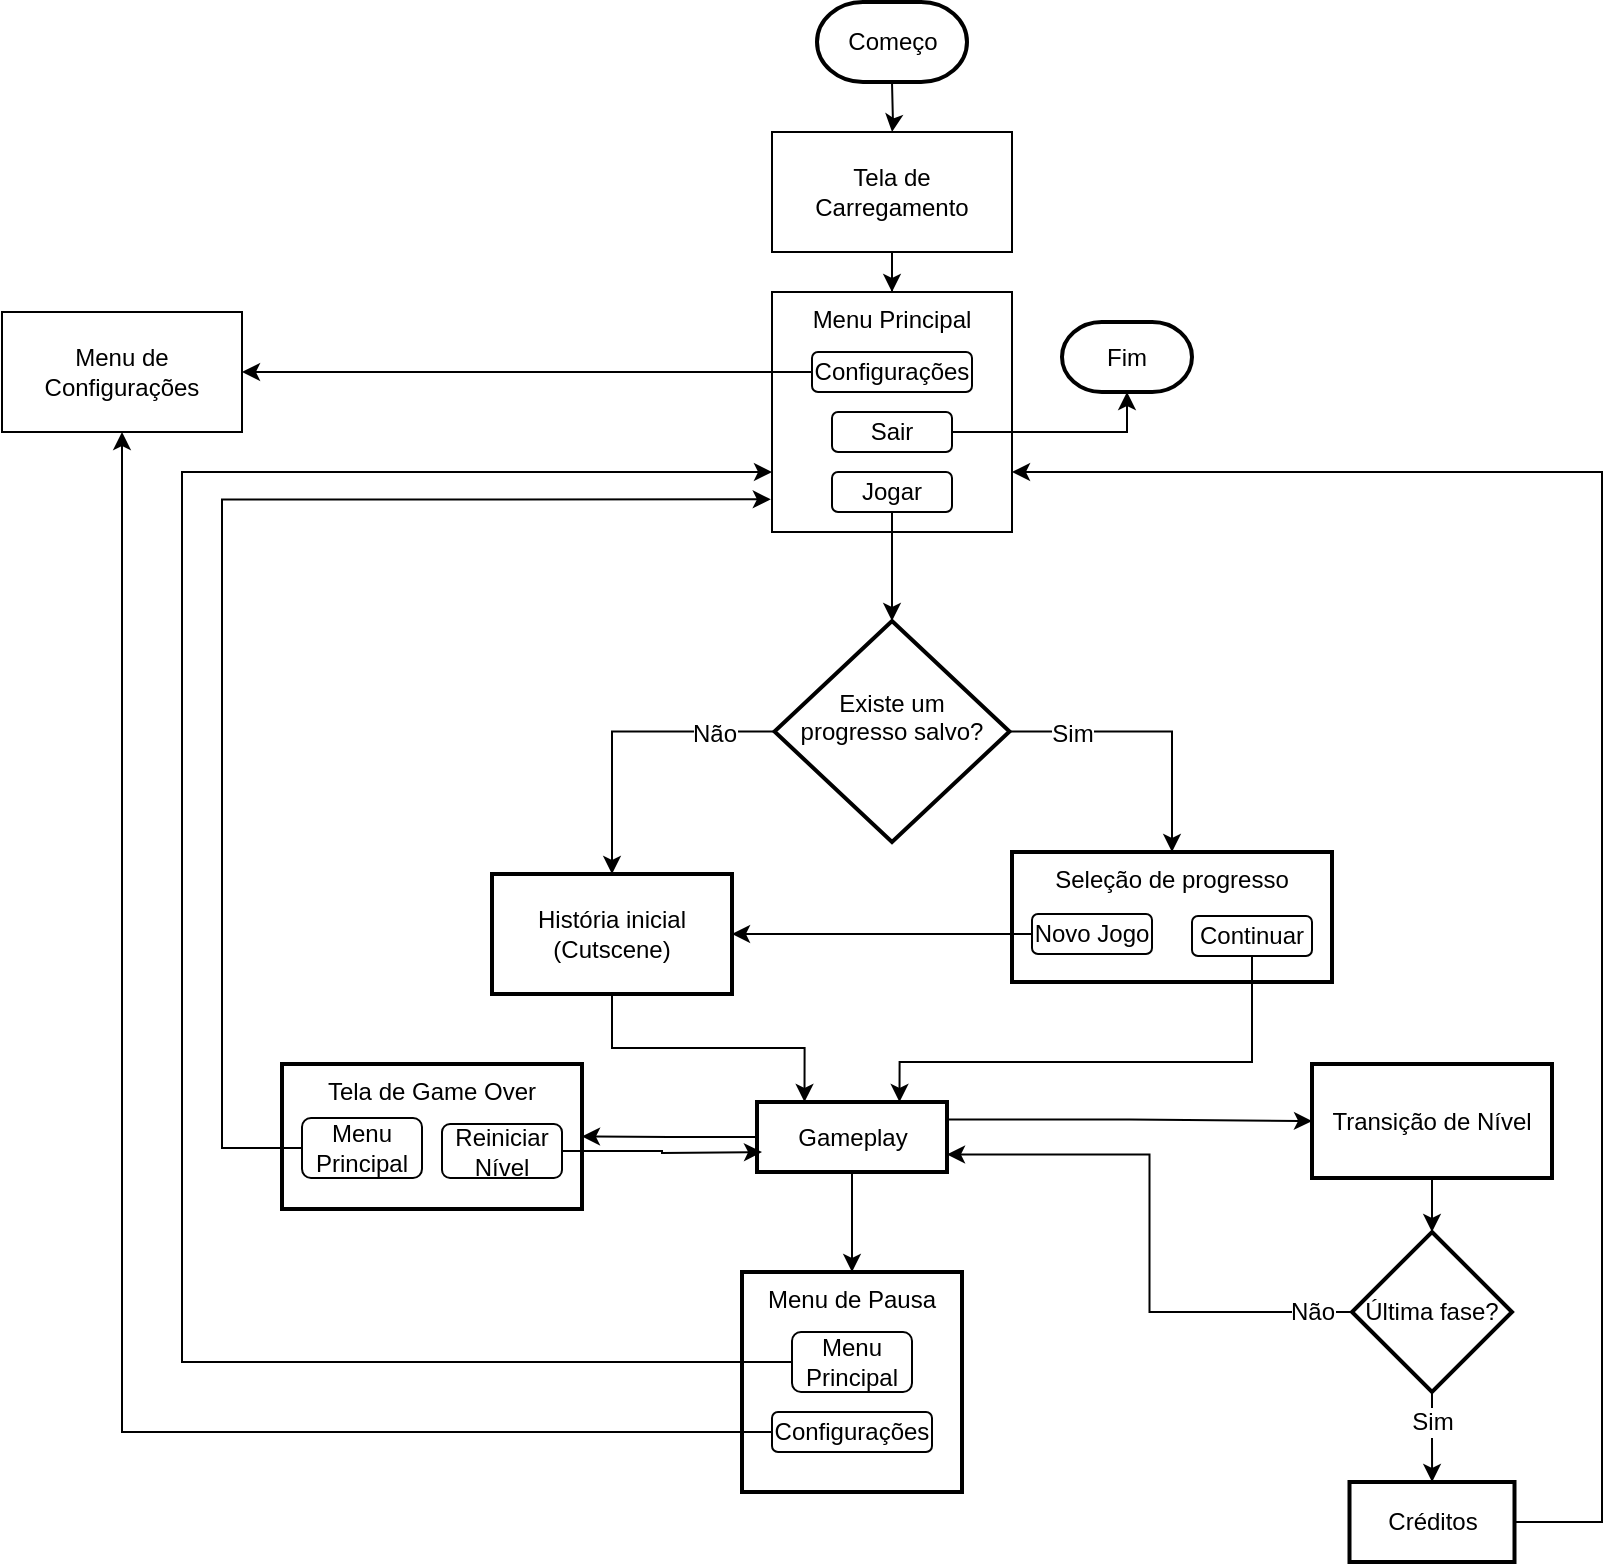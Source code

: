 <mxfile version="21.1.8" type="github">
  <diagram name="Page-1" id="edf60f1a-56cd-e834-aa8a-f176f3a09ee4">
    <mxGraphModel dx="880" dy="1334" grid="1" gridSize="10" guides="1" tooltips="1" connect="1" arrows="1" fold="1" page="1" pageScale="1" pageWidth="1100" pageHeight="850" background="none" math="0" shadow="0">
      <root>
        <mxCell id="0" />
        <mxCell id="1" parent="0" />
        <mxCell id="S8WDqnkBkGO98f3OhSrV-5" value="" style="edgeStyle=orthogonalEdgeStyle;rounded=0;orthogonalLoop=1;jettySize=auto;html=1;" parent="1" target="S8WDqnkBkGO98f3OhSrV-4" edge="1">
          <mxGeometry relative="1" as="geometry">
            <mxPoint x="475" y="-770" as="sourcePoint" />
          </mxGeometry>
        </mxCell>
        <mxCell id="S8WDqnkBkGO98f3OhSrV-7" value="" style="edgeStyle=orthogonalEdgeStyle;rounded=0;orthogonalLoop=1;jettySize=auto;html=1;" parent="1" source="S8WDqnkBkGO98f3OhSrV-4" target="S8WDqnkBkGO98f3OhSrV-6" edge="1">
          <mxGeometry relative="1" as="geometry" />
        </mxCell>
        <mxCell id="S8WDqnkBkGO98f3OhSrV-4" value="Tela de Carregamento" style="rounded=0;whiteSpace=wrap;html=1;" parent="1" vertex="1">
          <mxGeometry x="415" y="-745" width="120" height="60" as="geometry" />
        </mxCell>
        <mxCell id="S8WDqnkBkGO98f3OhSrV-6" value="Menu Principal" style="rounded=0;whiteSpace=wrap;html=1;verticalAlign=top;fillColor=default;" parent="1" vertex="1">
          <mxGeometry x="415" y="-665" width="120" height="120" as="geometry" />
        </mxCell>
        <mxCell id="S8WDqnkBkGO98f3OhSrV-17" style="edgeStyle=orthogonalEdgeStyle;rounded=0;orthogonalLoop=1;jettySize=auto;html=1;entryX=0.5;entryY=0;entryDx=0;entryDy=0;entryPerimeter=0;" parent="1" source="S8WDqnkBkGO98f3OhSrV-8" target="S8WDqnkBkGO98f3OhSrV-18" edge="1">
          <mxGeometry relative="1" as="geometry">
            <mxPoint x="445" y="-495" as="targetPoint" />
            <Array as="points">
              <mxPoint x="475" y="-545" />
              <mxPoint x="475" y="-545" />
            </Array>
          </mxGeometry>
        </mxCell>
        <mxCell id="S8WDqnkBkGO98f3OhSrV-8" value="Jogar" style="rounded=1;whiteSpace=wrap;html=1;fillColor=default;" parent="1" vertex="1">
          <mxGeometry x="445" y="-575" width="60" height="20" as="geometry" />
        </mxCell>
        <mxCell id="h2WWq8Q2pXcpi4Bdfpb9-2" style="edgeStyle=orthogonalEdgeStyle;rounded=0;orthogonalLoop=1;jettySize=auto;html=1;" parent="1" source="S8WDqnkBkGO98f3OhSrV-10" target="h2WWq8Q2pXcpi4Bdfpb9-1" edge="1">
          <mxGeometry relative="1" as="geometry" />
        </mxCell>
        <mxCell id="S8WDqnkBkGO98f3OhSrV-10" value="Configurações" style="rounded=1;whiteSpace=wrap;html=1;fillColor=default;gradientColor=none;" parent="1" vertex="1">
          <mxGeometry x="435" y="-635" width="80" height="20" as="geometry" />
        </mxCell>
        <mxCell id="h2WWq8Q2pXcpi4Bdfpb9-35" style="edgeStyle=orthogonalEdgeStyle;rounded=0;orthogonalLoop=1;jettySize=auto;html=1;entryX=0.5;entryY=1;entryDx=0;entryDy=0;entryPerimeter=0;" parent="1" source="S8WDqnkBkGO98f3OhSrV-11" target="7k2TqzNp62jL0nMHmFQJ-15" edge="1">
          <mxGeometry relative="1" as="geometry">
            <mxPoint x="590" y="-615" as="targetPoint" />
          </mxGeometry>
        </mxCell>
        <mxCell id="S8WDqnkBkGO98f3OhSrV-11" value="Sair" style="rounded=1;whiteSpace=wrap;html=1;fillColor=default;" parent="1" vertex="1">
          <mxGeometry x="445" y="-605" width="60" height="20" as="geometry" />
        </mxCell>
        <mxCell id="S8WDqnkBkGO98f3OhSrV-20" value="" style="edgeStyle=orthogonalEdgeStyle;rounded=0;orthogonalLoop=1;jettySize=auto;html=1;entryX=0.5;entryY=0;entryDx=0;entryDy=0;" parent="1" source="S8WDqnkBkGO98f3OhSrV-18" target="S8WDqnkBkGO98f3OhSrV-19" edge="1">
          <mxGeometry relative="1" as="geometry" />
        </mxCell>
        <mxCell id="S8WDqnkBkGO98f3OhSrV-22" value="" style="edgeStyle=orthogonalEdgeStyle;rounded=0;orthogonalLoop=1;jettySize=auto;html=1;entryX=0.5;entryY=0;entryDx=0;entryDy=0;exitX=1;exitY=0.5;exitDx=0;exitDy=0;exitPerimeter=0;" parent="1" source="S8WDqnkBkGO98f3OhSrV-18" target="S8WDqnkBkGO98f3OhSrV-21" edge="1">
          <mxGeometry relative="1" as="geometry" />
        </mxCell>
        <mxCell id="S8WDqnkBkGO98f3OhSrV-18" value="Existe um progresso salvo?&lt;br&gt;­" style="strokeWidth=2;html=1;shape=mxgraph.flowchart.decision;whiteSpace=wrap;verticalAlign=middle;spacingLeft=8;spacingRight=8;" parent="1" vertex="1">
          <mxGeometry x="416.25" y="-500.5" width="117.5" height="110.5" as="geometry" />
        </mxCell>
        <mxCell id="S8WDqnkBkGO98f3OhSrV-27" value="" style="edgeStyle=orthogonalEdgeStyle;rounded=0;orthogonalLoop=1;jettySize=auto;html=1;exitX=0.5;exitY=1;exitDx=0;exitDy=0;entryX=0.25;entryY=0;entryDx=0;entryDy=0;" parent="1" source="S8WDqnkBkGO98f3OhSrV-19" target="S8WDqnkBkGO98f3OhSrV-26" edge="1">
          <mxGeometry relative="1" as="geometry" />
        </mxCell>
        <mxCell id="S8WDqnkBkGO98f3OhSrV-19" value="História inicial (Cutscene)" style="whiteSpace=wrap;html=1;strokeWidth=2;" parent="1" vertex="1">
          <mxGeometry x="275" y="-374" width="120" height="60" as="geometry" />
        </mxCell>
        <mxCell id="S8WDqnkBkGO98f3OhSrV-21" value="Seleção de progresso" style="whiteSpace=wrap;html=1;strokeWidth=2;verticalAlign=top;" parent="1" vertex="1">
          <mxGeometry x="535" y="-385" width="160" height="65" as="geometry" />
        </mxCell>
        <mxCell id="S8WDqnkBkGO98f3OhSrV-24" style="edgeStyle=orthogonalEdgeStyle;rounded=0;orthogonalLoop=1;jettySize=auto;html=1;entryX=1;entryY=0.5;entryDx=0;entryDy=0;" parent="1" source="S8WDqnkBkGO98f3OhSrV-23" target="S8WDqnkBkGO98f3OhSrV-19" edge="1">
          <mxGeometry relative="1" as="geometry" />
        </mxCell>
        <mxCell id="S8WDqnkBkGO98f3OhSrV-23" value="Novo Jogo" style="rounded=1;whiteSpace=wrap;html=1;fillColor=default;" parent="1" vertex="1">
          <mxGeometry x="545" y="-354" width="60" height="20" as="geometry" />
        </mxCell>
        <mxCell id="h2WWq8Q2pXcpi4Bdfpb9-42" style="edgeStyle=orthogonalEdgeStyle;rounded=0;orthogonalLoop=1;jettySize=auto;html=1;entryX=0.75;entryY=0;entryDx=0;entryDy=0;" parent="1" source="S8WDqnkBkGO98f3OhSrV-25" target="S8WDqnkBkGO98f3OhSrV-26" edge="1">
          <mxGeometry relative="1" as="geometry">
            <Array as="points">
              <mxPoint x="655" y="-280" />
              <mxPoint x="479" y="-280" />
            </Array>
          </mxGeometry>
        </mxCell>
        <mxCell id="S8WDqnkBkGO98f3OhSrV-25" value="Continuar" style="rounded=1;whiteSpace=wrap;html=1;fillColor=default;" parent="1" vertex="1">
          <mxGeometry x="625" y="-353" width="60" height="20" as="geometry" />
        </mxCell>
        <mxCell id="h2WWq8Q2pXcpi4Bdfpb9-6" value="" style="edgeStyle=orthogonalEdgeStyle;rounded=0;orthogonalLoop=1;jettySize=auto;html=1;" parent="1" source="S8WDqnkBkGO98f3OhSrV-26" target="h2WWq8Q2pXcpi4Bdfpb9-5" edge="1">
          <mxGeometry relative="1" as="geometry" />
        </mxCell>
        <mxCell id="h2WWq8Q2pXcpi4Bdfpb9-22" style="edgeStyle=orthogonalEdgeStyle;rounded=0;orthogonalLoop=1;jettySize=auto;html=1;exitX=1;exitY=0.25;exitDx=0;exitDy=0;entryX=0;entryY=0.5;entryDx=0;entryDy=0;" parent="1" source="S8WDqnkBkGO98f3OhSrV-26" target="h2WWq8Q2pXcpi4Bdfpb9-16" edge="1">
          <mxGeometry relative="1" as="geometry">
            <mxPoint x="660" y="-250" as="targetPoint" />
          </mxGeometry>
        </mxCell>
        <mxCell id="7k2TqzNp62jL0nMHmFQJ-2" value="" style="edgeStyle=orthogonalEdgeStyle;rounded=0;orthogonalLoop=1;jettySize=auto;html=1;" edge="1" parent="1" source="S8WDqnkBkGO98f3OhSrV-26" target="7k2TqzNp62jL0nMHmFQJ-1">
          <mxGeometry relative="1" as="geometry" />
        </mxCell>
        <mxCell id="S8WDqnkBkGO98f3OhSrV-26" value="Gameplay" style="whiteSpace=wrap;html=1;strokeWidth=2;" parent="1" vertex="1">
          <mxGeometry x="407.5" y="-260" width="95" height="35" as="geometry" />
        </mxCell>
        <mxCell id="h2WWq8Q2pXcpi4Bdfpb9-1" value="Menu de Configurações" style="rounded=0;whiteSpace=wrap;html=1;" parent="1" vertex="1">
          <mxGeometry x="30" y="-655" width="120" height="60" as="geometry" />
        </mxCell>
        <mxCell id="h2WWq8Q2pXcpi4Bdfpb9-5" value="Menu de Pausa" style="whiteSpace=wrap;html=1;strokeWidth=2;verticalAlign=top;" parent="1" vertex="1">
          <mxGeometry x="400" y="-175" width="110" height="110" as="geometry" />
        </mxCell>
        <mxCell id="h2WWq8Q2pXcpi4Bdfpb9-10" style="edgeStyle=orthogonalEdgeStyle;rounded=0;orthogonalLoop=1;jettySize=auto;html=1;entryX=0;entryY=0.75;entryDx=0;entryDy=0;" parent="1" source="h2WWq8Q2pXcpi4Bdfpb9-7" target="S8WDqnkBkGO98f3OhSrV-6" edge="1">
          <mxGeometry relative="1" as="geometry">
            <Array as="points">
              <mxPoint x="120" y="-130" />
              <mxPoint x="120" y="-575" />
            </Array>
          </mxGeometry>
        </mxCell>
        <mxCell id="h2WWq8Q2pXcpi4Bdfpb9-7" value="Menu Principal" style="rounded=1;whiteSpace=wrap;html=1;fillColor=default;" parent="1" vertex="1">
          <mxGeometry x="425" y="-145" width="60" height="30" as="geometry" />
        </mxCell>
        <mxCell id="h2WWq8Q2pXcpi4Bdfpb9-14" style="edgeStyle=orthogonalEdgeStyle;rounded=0;orthogonalLoop=1;jettySize=auto;html=1;" parent="1" source="h2WWq8Q2pXcpi4Bdfpb9-11" target="h2WWq8Q2pXcpi4Bdfpb9-1" edge="1">
          <mxGeometry relative="1" as="geometry" />
        </mxCell>
        <mxCell id="h2WWq8Q2pXcpi4Bdfpb9-11" value="Configurações" style="rounded=1;whiteSpace=wrap;html=1;fillColor=default;" parent="1" vertex="1">
          <mxGeometry x="415" y="-105" width="80" height="20" as="geometry" />
        </mxCell>
        <mxCell id="h2WWq8Q2pXcpi4Bdfpb9-32" style="edgeStyle=orthogonalEdgeStyle;rounded=0;orthogonalLoop=1;jettySize=auto;html=1;entryX=0.5;entryY=0;entryDx=0;entryDy=0;" parent="1" source="h2WWq8Q2pXcpi4Bdfpb9-16" target="h2WWq8Q2pXcpi4Bdfpb9-18" edge="1">
          <mxGeometry relative="1" as="geometry" />
        </mxCell>
        <mxCell id="h2WWq8Q2pXcpi4Bdfpb9-16" value="Transição de Nível" style="whiteSpace=wrap;html=1;strokeWidth=2;verticalAlign=middle;" parent="1" vertex="1">
          <mxGeometry x="685" y="-279" width="120" height="57" as="geometry" />
        </mxCell>
        <mxCell id="h2WWq8Q2pXcpi4Bdfpb9-31" style="edgeStyle=orthogonalEdgeStyle;rounded=0;orthogonalLoop=1;jettySize=auto;html=1;entryX=1;entryY=0.75;entryDx=0;entryDy=0;" parent="1" source="h2WWq8Q2pXcpi4Bdfpb9-18" target="S8WDqnkBkGO98f3OhSrV-26" edge="1">
          <mxGeometry relative="1" as="geometry" />
        </mxCell>
        <mxCell id="h2WWq8Q2pXcpi4Bdfpb9-37" value="" style="edgeStyle=orthogonalEdgeStyle;rounded=0;orthogonalLoop=1;jettySize=auto;html=1;" parent="1" source="h2WWq8Q2pXcpi4Bdfpb9-18" target="h2WWq8Q2pXcpi4Bdfpb9-36" edge="1">
          <mxGeometry relative="1" as="geometry" />
        </mxCell>
        <mxCell id="h2WWq8Q2pXcpi4Bdfpb9-18" value="Última fase?" style="rhombus;whiteSpace=wrap;html=1;verticalAlign=middle;strokeWidth=2;" parent="1" vertex="1">
          <mxGeometry x="705" y="-195" width="80" height="80" as="geometry" />
        </mxCell>
        <mxCell id="h2WWq8Q2pXcpi4Bdfpb9-23" value="Não" style="text;html=1;align=center;verticalAlign=middle;resizable=0;points=[];autosize=1;strokeColor=none;fillColor=none;labelBackgroundColor=default;" parent="1" vertex="1">
          <mxGeometry x="660" y="-170" width="50" height="30" as="geometry" />
        </mxCell>
        <mxCell id="h2WWq8Q2pXcpi4Bdfpb9-24" value="Sim" style="text;html=1;align=center;verticalAlign=middle;resizable=0;points=[];autosize=1;strokeColor=none;fillColor=none;labelBackgroundColor=default;" parent="1" vertex="1">
          <mxGeometry x="725" y="-115" width="40" height="30" as="geometry" />
        </mxCell>
        <mxCell id="h2WWq8Q2pXcpi4Bdfpb9-33" value="Não" style="text;html=1;align=center;verticalAlign=middle;resizable=0;points=[];autosize=1;strokeColor=none;fillColor=none;labelBackgroundColor=default;" parent="1" vertex="1">
          <mxGeometry x="361" y="-459" width="50" height="30" as="geometry" />
        </mxCell>
        <mxCell id="h2WWq8Q2pXcpi4Bdfpb9-34" value="Sim" style="text;html=1;align=center;verticalAlign=middle;resizable=0;points=[];autosize=1;strokeColor=none;fillColor=none;labelBackgroundColor=default;" parent="1" vertex="1">
          <mxGeometry x="545" y="-459" width="40" height="30" as="geometry" />
        </mxCell>
        <mxCell id="QzFcxHsqr1TIiDnDfuiq-1" style="edgeStyle=orthogonalEdgeStyle;rounded=0;orthogonalLoop=1;jettySize=auto;html=1;entryX=1;entryY=0.75;entryDx=0;entryDy=0;" parent="1" source="h2WWq8Q2pXcpi4Bdfpb9-36" target="S8WDqnkBkGO98f3OhSrV-6" edge="1">
          <mxGeometry relative="1" as="geometry">
            <Array as="points">
              <mxPoint x="830" y="-50" />
              <mxPoint x="830" y="-575" />
            </Array>
          </mxGeometry>
        </mxCell>
        <mxCell id="h2WWq8Q2pXcpi4Bdfpb9-36" value="Créditos" style="whiteSpace=wrap;html=1;strokeWidth=2;" parent="1" vertex="1">
          <mxGeometry x="703.75" y="-70" width="82.5" height="40" as="geometry" />
        </mxCell>
        <mxCell id="7k2TqzNp62jL0nMHmFQJ-1" value="Tela de Game Over" style="whiteSpace=wrap;html=1;strokeWidth=2;verticalAlign=top;" vertex="1" parent="1">
          <mxGeometry x="170" y="-279" width="150" height="72.5" as="geometry" />
        </mxCell>
        <mxCell id="7k2TqzNp62jL0nMHmFQJ-12" style="edgeStyle=orthogonalEdgeStyle;rounded=0;orthogonalLoop=1;jettySize=auto;html=1;entryX=-0.005;entryY=0.864;entryDx=0;entryDy=0;entryPerimeter=0;" edge="1" parent="1" source="7k2TqzNp62jL0nMHmFQJ-3" target="S8WDqnkBkGO98f3OhSrV-6">
          <mxGeometry relative="1" as="geometry">
            <Array as="points">
              <mxPoint x="140" y="-237" />
              <mxPoint x="140" y="-561" />
            </Array>
          </mxGeometry>
        </mxCell>
        <mxCell id="7k2TqzNp62jL0nMHmFQJ-3" value="Menu Principal" style="rounded=1;whiteSpace=wrap;html=1;fillColor=default;" vertex="1" parent="1">
          <mxGeometry x="180" y="-252" width="60" height="30" as="geometry" />
        </mxCell>
        <mxCell id="7k2TqzNp62jL0nMHmFQJ-13" style="edgeStyle=orthogonalEdgeStyle;rounded=0;orthogonalLoop=1;jettySize=auto;html=1;" edge="1" parent="1" source="7k2TqzNp62jL0nMHmFQJ-4">
          <mxGeometry relative="1" as="geometry">
            <mxPoint x="410" y="-235" as="targetPoint" />
          </mxGeometry>
        </mxCell>
        <mxCell id="7k2TqzNp62jL0nMHmFQJ-4" value="Reiniciar Nível" style="rounded=1;whiteSpace=wrap;html=1;fillColor=default;" vertex="1" parent="1">
          <mxGeometry x="250" y="-249" width="60" height="27" as="geometry" />
        </mxCell>
        <mxCell id="7k2TqzNp62jL0nMHmFQJ-14" value="Começo" style="strokeWidth=2;html=1;shape=mxgraph.flowchart.terminator;whiteSpace=wrap;" vertex="1" parent="1">
          <mxGeometry x="437.5" y="-810" width="75" height="40" as="geometry" />
        </mxCell>
        <mxCell id="7k2TqzNp62jL0nMHmFQJ-15" value="Fim" style="strokeWidth=2;html=1;shape=mxgraph.flowchart.terminator;whiteSpace=wrap;" vertex="1" parent="1">
          <mxGeometry x="560" y="-650" width="65" height="35" as="geometry" />
        </mxCell>
      </root>
    </mxGraphModel>
  </diagram>
</mxfile>

